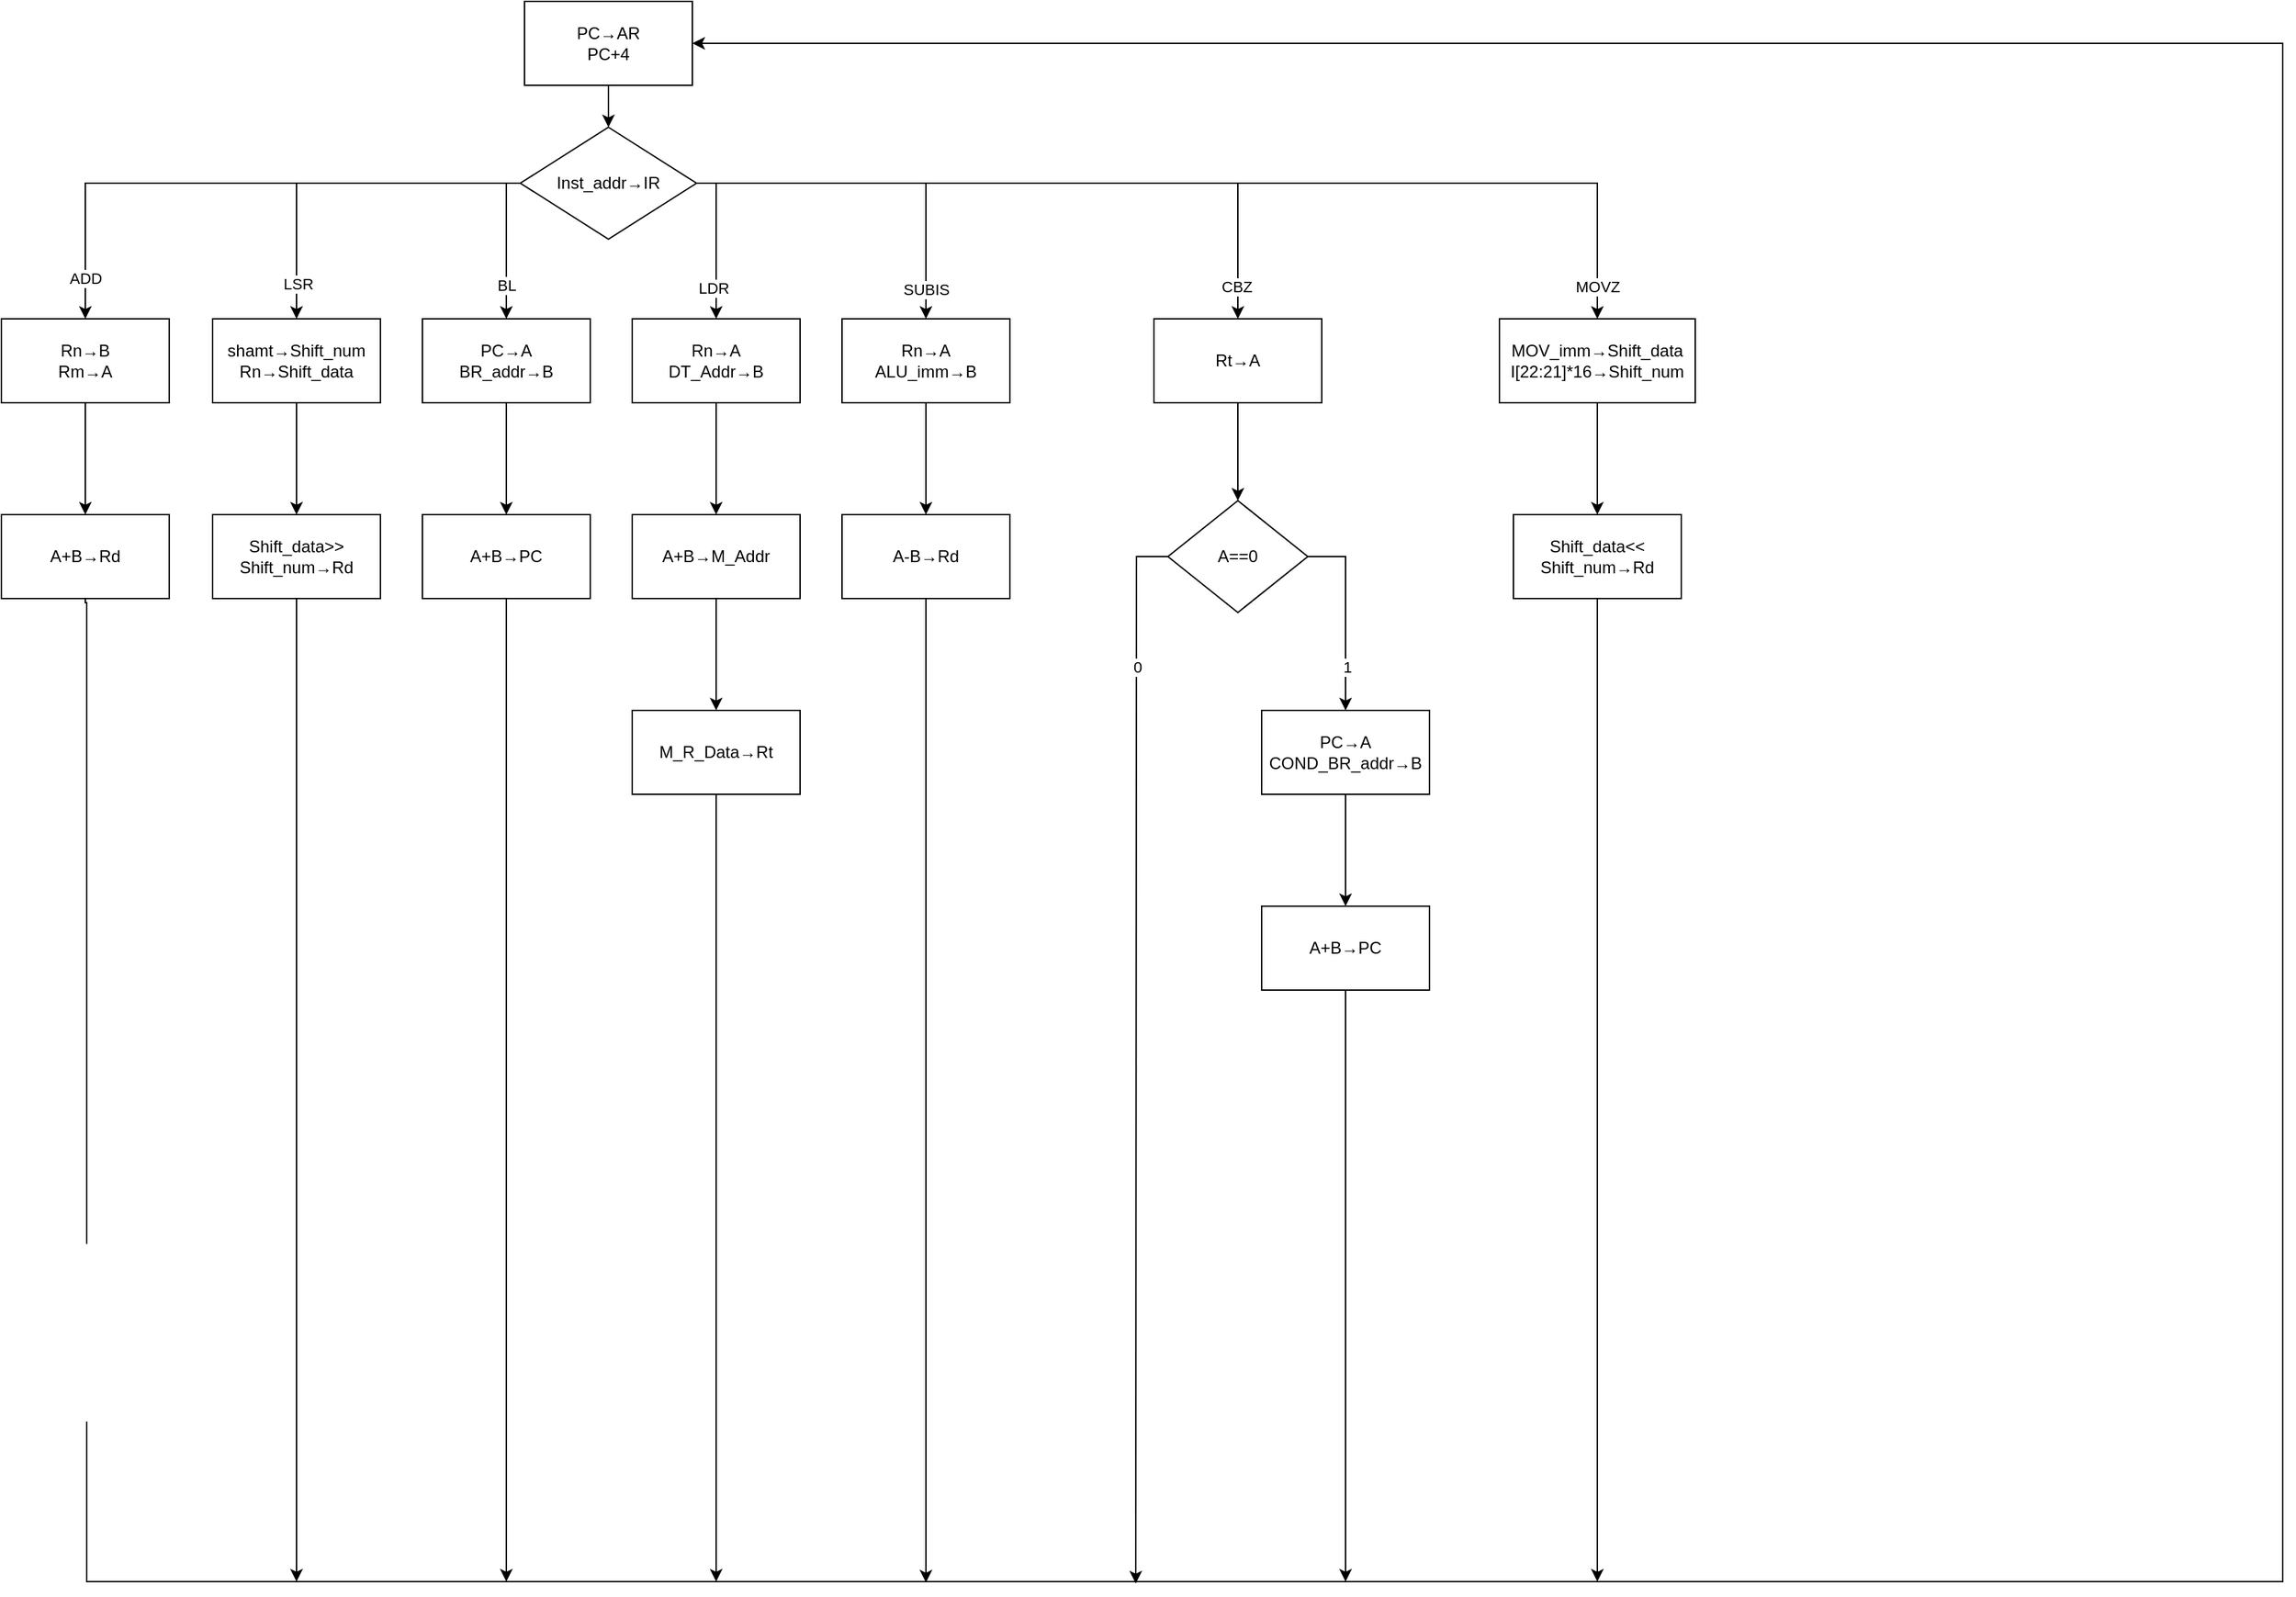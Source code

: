 <mxfile>
    <diagram id="Ktsm4Cbd06nbPtXO9FPb" name="第 1 页">
        <mxGraphModel dx="991" dy="677" grid="1" gridSize="10" guides="1" tooltips="1" connect="1" arrows="1" fold="1" page="1" pageScale="1" pageWidth="827" pageHeight="1169" math="0" shadow="0">
            <root>
                <mxCell id="0"/>
                <mxCell id="1" parent="0"/>
                <mxCell id="4" style="edgeStyle=orthogonalEdgeStyle;rounded=0;orthogonalLoop=1;jettySize=auto;html=1;" parent="1" source="2" target="3" edge="1">
                    <mxGeometry relative="1" as="geometry"/>
                </mxCell>
                <mxCell id="2" value="PC→AR&lt;br&gt;PC+4" style="rounded=0;whiteSpace=wrap;html=1;" parent="1" vertex="1">
                    <mxGeometry x="383" y="30" width="120" height="60" as="geometry"/>
                </mxCell>
                <mxCell id="41" value="" style="edgeStyle=orthogonalEdgeStyle;rounded=0;orthogonalLoop=1;jettySize=auto;html=1;" parent="1" source="3" target="40" edge="1">
                    <mxGeometry relative="1" as="geometry"/>
                </mxCell>
                <mxCell id="42" value="ADD" style="edgeLabel;html=1;align=center;verticalAlign=middle;resizable=0;points=[];" parent="41" vertex="1" connectable="0">
                    <mxGeometry x="0.856" relative="1" as="geometry">
                        <mxPoint as="offset"/>
                    </mxGeometry>
                </mxCell>
                <mxCell id="55" value="" style="edgeStyle=orthogonalEdgeStyle;rounded=0;orthogonalLoop=1;jettySize=auto;html=1;" parent="1" source="3" target="54" edge="1">
                    <mxGeometry relative="1" as="geometry"/>
                </mxCell>
                <mxCell id="56" value="LSR" style="edgeLabel;html=1;align=center;verticalAlign=middle;resizable=0;points=[];" parent="55" vertex="1" connectable="0">
                    <mxGeometry x="0.804" y="1" relative="1" as="geometry">
                        <mxPoint as="offset"/>
                    </mxGeometry>
                </mxCell>
                <mxCell id="64" value="" style="edgeStyle=orthogonalEdgeStyle;rounded=0;orthogonalLoop=1;jettySize=auto;html=1;" parent="1" source="3" target="63" edge="1">
                    <mxGeometry relative="1" as="geometry">
                        <Array as="points">
                            <mxPoint x="370" y="160"/>
                        </Array>
                    </mxGeometry>
                </mxCell>
                <mxCell id="77" value="BL" style="edgeLabel;html=1;align=center;verticalAlign=middle;resizable=0;points=[];" parent="64" vertex="1" connectable="0">
                    <mxGeometry x="0.539" relative="1" as="geometry">
                        <mxPoint as="offset"/>
                    </mxGeometry>
                </mxCell>
                <mxCell id="76" value="" style="edgeStyle=orthogonalEdgeStyle;rounded=0;orthogonalLoop=1;jettySize=auto;html=1;" parent="1" source="3" target="75" edge="1">
                    <mxGeometry relative="1" as="geometry">
                        <Array as="points">
                            <mxPoint x="520" y="160"/>
                        </Array>
                    </mxGeometry>
                </mxCell>
                <mxCell id="78" value="LDR" style="edgeLabel;html=1;align=center;verticalAlign=middle;resizable=0;points=[];" parent="76" vertex="1" connectable="0">
                    <mxGeometry x="0.592" y="-2" relative="1" as="geometry">
                        <mxPoint as="offset"/>
                    </mxGeometry>
                </mxCell>
                <mxCell id="83" value="" style="edgeStyle=orthogonalEdgeStyle;rounded=0;orthogonalLoop=1;jettySize=auto;html=1;" parent="1" source="3" target="82" edge="1">
                    <mxGeometry relative="1" as="geometry"/>
                </mxCell>
                <mxCell id="84" value="SUBIS" style="edgeLabel;html=1;align=center;verticalAlign=middle;resizable=0;points=[];" parent="83" vertex="1" connectable="0">
                    <mxGeometry x="0.837" relative="1" as="geometry">
                        <mxPoint as="offset"/>
                    </mxGeometry>
                </mxCell>
                <mxCell id="114" value="" style="edgeStyle=orthogonalEdgeStyle;rounded=0;orthogonalLoop=1;jettySize=auto;html=1;" parent="1" source="3" target="113" edge="1">
                    <mxGeometry relative="1" as="geometry"/>
                </mxCell>
                <mxCell id="115" value="CBZ" style="edgeLabel;html=1;align=center;verticalAlign=middle;resizable=0;points=[];" parent="114" vertex="1" connectable="0">
                    <mxGeometry x="0.902" y="-1" relative="1" as="geometry">
                        <mxPoint as="offset"/>
                    </mxGeometry>
                </mxCell>
                <mxCell id="213" value="" style="edgeStyle=orthogonalEdgeStyle;rounded=0;orthogonalLoop=1;jettySize=auto;html=1;entryX=0.5;entryY=0;entryDx=0;entryDy=0;" parent="1" source="3" target="214" edge="1">
                    <mxGeometry relative="1" as="geometry">
                        <mxPoint x="1100" y="160.0" as="targetPoint"/>
                    </mxGeometry>
                </mxCell>
                <mxCell id="215" value="MOVZ" style="edgeLabel;html=1;align=center;verticalAlign=middle;resizable=0;points=[];" parent="213" vertex="1" connectable="0">
                    <mxGeometry x="0.937" relative="1" as="geometry">
                        <mxPoint as="offset"/>
                    </mxGeometry>
                </mxCell>
                <mxCell id="3" value="Inst_addr→IR" style="rhombus;whiteSpace=wrap;html=1;" parent="1" vertex="1">
                    <mxGeometry x="380" y="120" width="126" height="80" as="geometry"/>
                </mxCell>
                <mxCell id="44" value="" style="edgeStyle=orthogonalEdgeStyle;rounded=0;orthogonalLoop=1;jettySize=auto;html=1;" parent="1" source="40" target="43" edge="1">
                    <mxGeometry relative="1" as="geometry"/>
                </mxCell>
                <mxCell id="40" value="Rn→B&lt;br&gt;Rm→A" style="whiteSpace=wrap;html=1;" parent="1" vertex="1">
                    <mxGeometry x="9" y="257" width="120" height="60" as="geometry"/>
                </mxCell>
                <mxCell id="50" style="edgeStyle=orthogonalEdgeStyle;rounded=0;orthogonalLoop=1;jettySize=auto;html=1;exitX=0.5;exitY=1;exitDx=0;exitDy=0;entryX=1;entryY=0.5;entryDx=0;entryDy=0;" parent="1" source="43" target="2" edge="1">
                    <mxGeometry relative="1" as="geometry">
                        <mxPoint x="520" y="50" as="targetPoint"/>
                        <Array as="points">
                            <mxPoint x="69" y="460"/>
                            <mxPoint x="70" y="460"/>
                            <mxPoint x="70" y="1160"/>
                            <mxPoint x="1640" y="1160"/>
                            <mxPoint x="1640" y="60"/>
                        </Array>
                        <mxPoint x="70" y="570" as="sourcePoint"/>
                    </mxGeometry>
                </mxCell>
                <mxCell id="43" value="A+B→Rd" style="whiteSpace=wrap;html=1;" parent="1" vertex="1">
                    <mxGeometry x="9" y="397" width="120" height="60" as="geometry"/>
                </mxCell>
                <mxCell id="58" value="" style="edgeStyle=orthogonalEdgeStyle;rounded=0;orthogonalLoop=1;jettySize=auto;html=1;" parent="1" source="54" target="57" edge="1">
                    <mxGeometry relative="1" as="geometry"/>
                </mxCell>
                <mxCell id="54" value="shamt→Shift_num&lt;br&gt;Rn→Shift_data" style="whiteSpace=wrap;html=1;" parent="1" vertex="1">
                    <mxGeometry x="160" y="257" width="120" height="60" as="geometry"/>
                </mxCell>
                <mxCell id="57" value="Shift_data&amp;gt;&amp;gt;&lt;br&gt;Shift_num→Rd" style="whiteSpace=wrap;html=1;" parent="1" vertex="1">
                    <mxGeometry x="160" y="397" width="120" height="60" as="geometry"/>
                </mxCell>
                <mxCell id="67" value="" style="edgeStyle=orthogonalEdgeStyle;rounded=0;orthogonalLoop=1;jettySize=auto;html=1;" parent="1" source="63" target="66" edge="1">
                    <mxGeometry relative="1" as="geometry"/>
                </mxCell>
                <mxCell id="63" value="PC→A&lt;br&gt;BR_addr→B" style="whiteSpace=wrap;html=1;" parent="1" vertex="1">
                    <mxGeometry x="310" y="257" width="120" height="60" as="geometry"/>
                </mxCell>
                <mxCell id="69" value="" style="edgeStyle=orthogonalEdgeStyle;rounded=0;orthogonalLoop=1;jettySize=auto;html=1;" parent="1" source="66" edge="1">
                    <mxGeometry relative="1" as="geometry">
                        <mxPoint x="370" y="1160" as="targetPoint"/>
                    </mxGeometry>
                </mxCell>
                <mxCell id="66" value="A+B→PC" style="whiteSpace=wrap;html=1;" parent="1" vertex="1">
                    <mxGeometry x="310" y="397" width="120" height="60" as="geometry"/>
                </mxCell>
                <mxCell id="80" value="" style="edgeStyle=orthogonalEdgeStyle;rounded=0;orthogonalLoop=1;jettySize=auto;html=1;" parent="1" source="75" target="79" edge="1">
                    <mxGeometry relative="1" as="geometry"/>
                </mxCell>
                <mxCell id="75" value="Rn→A&lt;br&gt;DT_Addr→B" style="whiteSpace=wrap;html=1;" parent="1" vertex="1">
                    <mxGeometry x="460" y="257" width="120" height="60" as="geometry"/>
                </mxCell>
                <mxCell id="81" style="edgeStyle=orthogonalEdgeStyle;rounded=0;orthogonalLoop=1;jettySize=auto;html=1;exitX=0.5;exitY=1;exitDx=0;exitDy=0;" parent="1" source="205" edge="1">
                    <mxGeometry relative="1" as="geometry">
                        <mxPoint x="520" y="1160" as="targetPoint"/>
                        <mxPoint x="520" y="740" as="sourcePoint"/>
                    </mxGeometry>
                </mxCell>
                <mxCell id="206" value="" style="edgeStyle=orthogonalEdgeStyle;rounded=0;orthogonalLoop=1;jettySize=auto;html=1;" parent="1" source="79" target="205" edge="1">
                    <mxGeometry relative="1" as="geometry"/>
                </mxCell>
                <mxCell id="79" value="A+B→M_Addr" style="whiteSpace=wrap;html=1;" parent="1" vertex="1">
                    <mxGeometry x="460" y="397" width="120" height="60" as="geometry"/>
                </mxCell>
                <mxCell id="89" value="" style="edgeStyle=orthogonalEdgeStyle;rounded=0;orthogonalLoop=1;jettySize=auto;html=1;" parent="1" source="82" target="88" edge="1">
                    <mxGeometry relative="1" as="geometry"/>
                </mxCell>
                <mxCell id="82" value="Rn→A&lt;br&gt;ALU_imm→B" style="whiteSpace=wrap;html=1;" parent="1" vertex="1">
                    <mxGeometry x="610" y="257" width="120" height="60" as="geometry"/>
                </mxCell>
                <mxCell id="87" style="edgeStyle=orthogonalEdgeStyle;rounded=0;orthogonalLoop=1;jettySize=auto;html=1;exitX=0.5;exitY=1;exitDx=0;exitDy=0;" parent="1" source="57" edge="1">
                    <mxGeometry relative="1" as="geometry">
                        <mxPoint x="220" y="1160" as="targetPoint"/>
                        <mxPoint x="220" y="597" as="sourcePoint"/>
                    </mxGeometry>
                </mxCell>
                <mxCell id="88" value="A-B→Rd" style="whiteSpace=wrap;html=1;" parent="1" vertex="1">
                    <mxGeometry x="610" y="397" width="120" height="60" as="geometry"/>
                </mxCell>
                <mxCell id="94" style="edgeStyle=orthogonalEdgeStyle;rounded=0;orthogonalLoop=1;jettySize=auto;html=1;exitX=0.5;exitY=1;exitDx=0;exitDy=0;" parent="1" source="88" edge="1">
                    <mxGeometry relative="1" as="geometry">
                        <mxPoint x="670" y="1160.667" as="targetPoint"/>
                        <mxPoint x="670" y="737" as="sourcePoint"/>
                    </mxGeometry>
                </mxCell>
                <mxCell id="108" value="" style="edgeStyle=orthogonalEdgeStyle;rounded=0;orthogonalLoop=1;jettySize=auto;html=1;" parent="1" source="97" target="107" edge="1">
                    <mxGeometry relative="1" as="geometry">
                        <Array as="points">
                            <mxPoint x="970" y="427"/>
                        </Array>
                    </mxGeometry>
                </mxCell>
                <mxCell id="109" value="1" style="edgeLabel;html=1;align=center;verticalAlign=middle;resizable=0;points=[];" parent="108" vertex="1" connectable="0">
                    <mxGeometry x="0.575" relative="1" as="geometry">
                        <mxPoint x="1" y="-2" as="offset"/>
                    </mxGeometry>
                </mxCell>
                <mxCell id="97" value="A==0" style="rhombus;whiteSpace=wrap;html=1;" parent="1" vertex="1">
                    <mxGeometry x="843" y="387" width="100" height="80" as="geometry"/>
                </mxCell>
                <mxCell id="119" style="edgeStyle=orthogonalEdgeStyle;rounded=0;orthogonalLoop=1;jettySize=auto;html=1;exitX=0;exitY=0.5;exitDx=0;exitDy=0;" parent="1" source="97" edge="1">
                    <mxGeometry relative="1" as="geometry">
                        <mxPoint x="820" y="1161.333" as="targetPoint"/>
                        <mxPoint x="820" y="597" as="sourcePoint"/>
                    </mxGeometry>
                </mxCell>
                <mxCell id="208" value="0" style="edgeLabel;html=1;align=center;verticalAlign=middle;resizable=0;points=[];" parent="119" vertex="1" connectable="0">
                    <mxGeometry x="-0.732" relative="1" as="geometry">
                        <mxPoint as="offset"/>
                    </mxGeometry>
                </mxCell>
                <mxCell id="121" value="" style="edgeStyle=orthogonalEdgeStyle;rounded=0;orthogonalLoop=1;jettySize=auto;html=1;" parent="1" source="107" target="120" edge="1">
                    <mxGeometry relative="1" as="geometry"/>
                </mxCell>
                <mxCell id="107" value="&lt;span&gt;PC&lt;/span&gt;→A&lt;br&gt;COND_BR_addr→B" style="whiteSpace=wrap;html=1;" parent="1" vertex="1">
                    <mxGeometry x="910" y="537" width="120" height="60" as="geometry"/>
                </mxCell>
                <mxCell id="127" style="edgeStyle=orthogonalEdgeStyle;rounded=0;orthogonalLoop=1;jettySize=auto;html=1;entryX=0.5;entryY=0;entryDx=0;entryDy=0;" parent="1" source="113" target="97" edge="1">
                    <mxGeometry relative="1" as="geometry"/>
                </mxCell>
                <mxCell id="113" value="Rt→A" style="whiteSpace=wrap;html=1;" parent="1" vertex="1">
                    <mxGeometry x="833" y="257" width="120" height="60" as="geometry"/>
                </mxCell>
                <mxCell id="120" value="A+B→PC" style="whiteSpace=wrap;html=1;" parent="1" vertex="1">
                    <mxGeometry x="910" y="677" width="120" height="60" as="geometry"/>
                </mxCell>
                <mxCell id="126" style="edgeStyle=orthogonalEdgeStyle;rounded=0;orthogonalLoop=1;jettySize=auto;html=1;exitX=0.5;exitY=1;exitDx=0;exitDy=0;" parent="1" source="120" edge="1">
                    <mxGeometry relative="1" as="geometry">
                        <mxPoint x="970" y="1160" as="targetPoint"/>
                        <mxPoint x="970" y="1017" as="sourcePoint"/>
                    </mxGeometry>
                </mxCell>
                <mxCell id="205" value="M_R_Data→Rt" style="whiteSpace=wrap;html=1;" parent="1" vertex="1">
                    <mxGeometry x="460" y="537" width="120" height="60" as="geometry"/>
                </mxCell>
                <mxCell id="217" value="" style="edgeStyle=orthogonalEdgeStyle;rounded=0;orthogonalLoop=1;jettySize=auto;html=1;" parent="1" source="214" target="216" edge="1">
                    <mxGeometry relative="1" as="geometry"/>
                </mxCell>
                <mxCell id="214" value="MOV_imm→Shift_data&lt;br&gt;I[22:21]*16→Shift_num" style="rounded=0;whiteSpace=wrap;html=1;" parent="1" vertex="1">
                    <mxGeometry x="1080" y="257" width="140" height="60" as="geometry"/>
                </mxCell>
                <mxCell id="218" style="edgeStyle=orthogonalEdgeStyle;rounded=0;orthogonalLoop=1;jettySize=auto;html=1;exitX=0.5;exitY=1;exitDx=0;exitDy=0;" parent="1" source="216" edge="1">
                    <mxGeometry relative="1" as="geometry">
                        <mxPoint x="1150" y="1160" as="targetPoint"/>
                    </mxGeometry>
                </mxCell>
                <mxCell id="216" value="Shift_data&amp;lt;&amp;lt;&lt;br&gt;Shift_num→Rd" style="whiteSpace=wrap;html=1;rounded=0;" parent="1" vertex="1">
                    <mxGeometry x="1090" y="397" width="120" height="60" as="geometry"/>
                </mxCell>
            </root>
        </mxGraphModel>
    </diagram>
</mxfile>